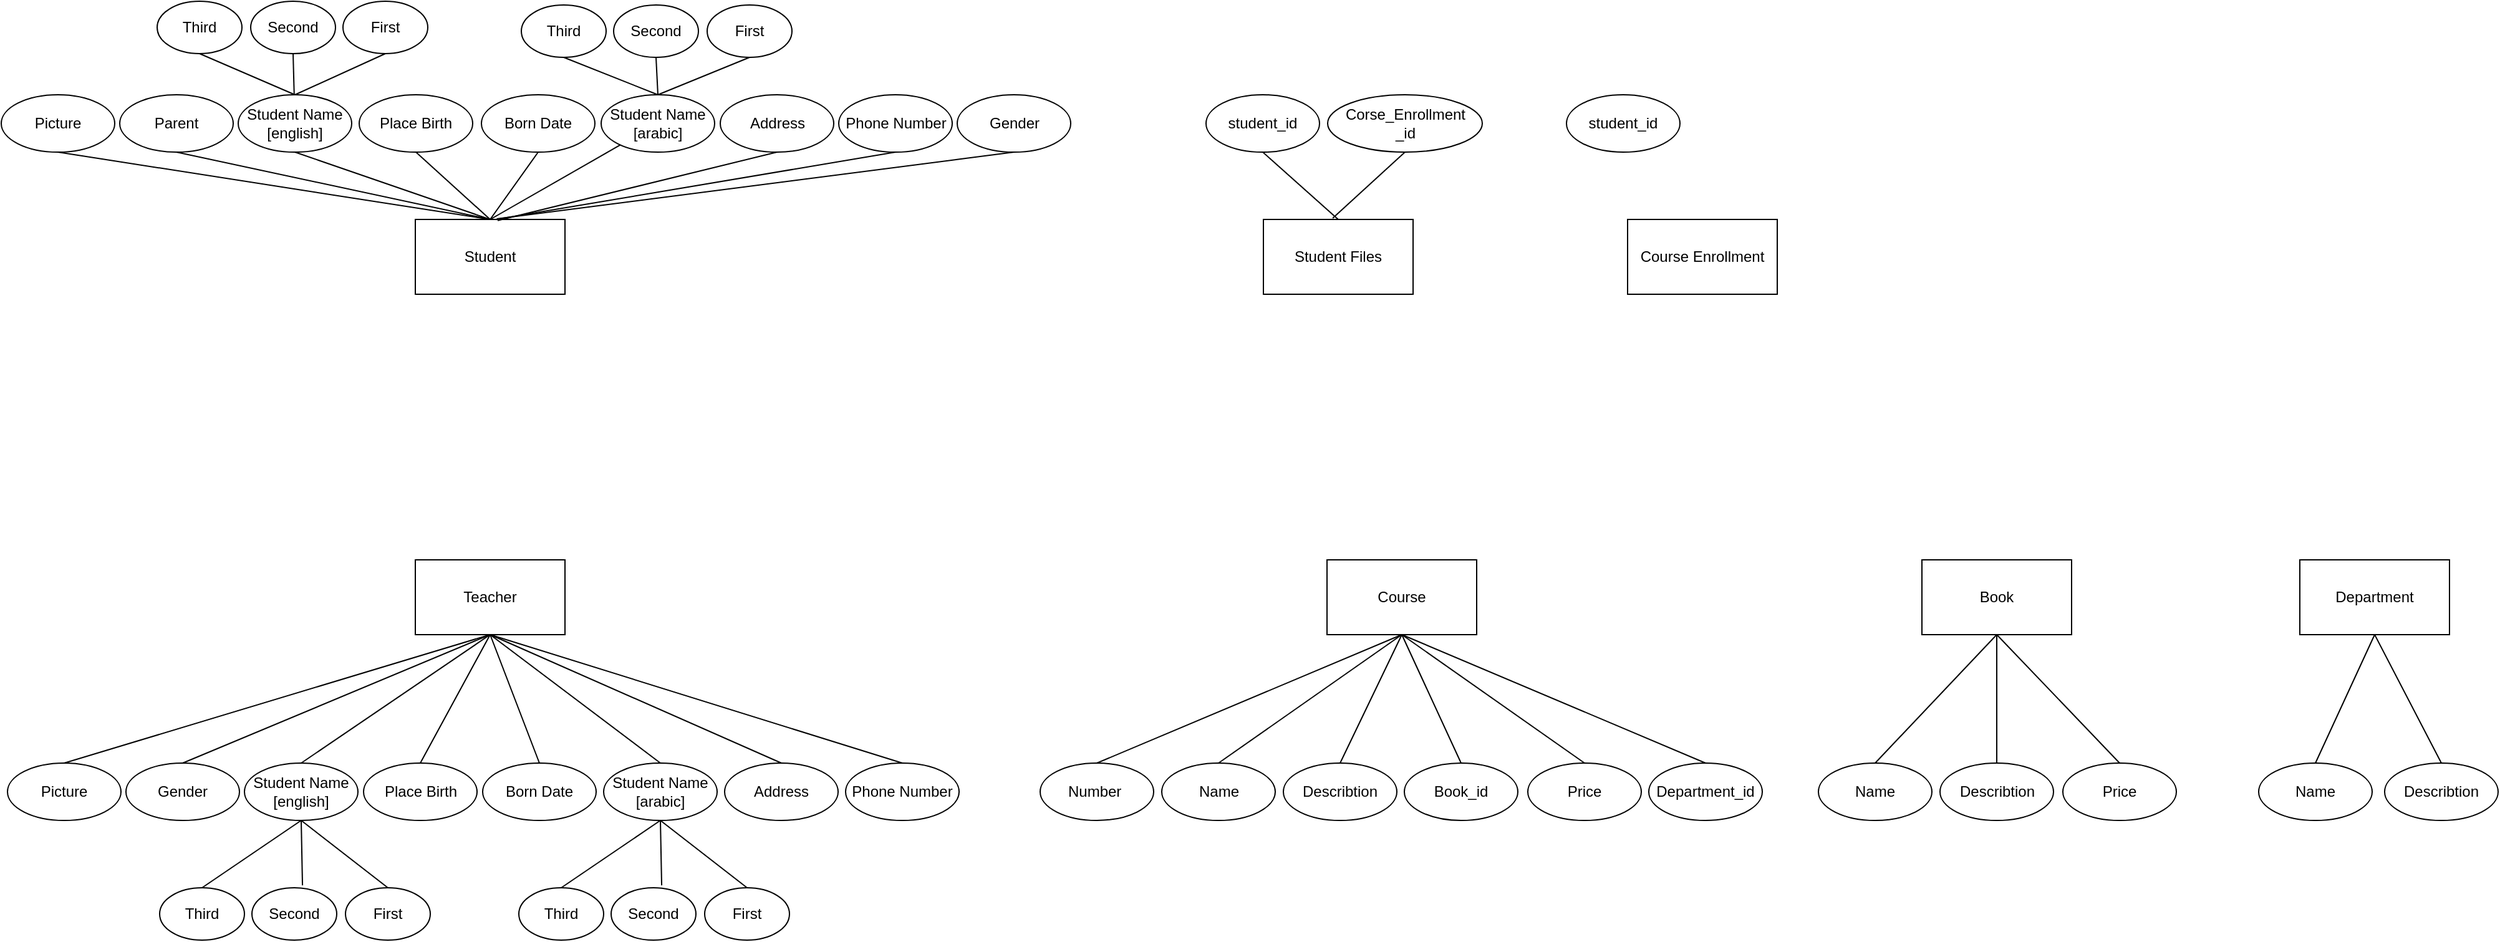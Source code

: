 <mxfile version="24.4.13" type="device">
  <diagram name="Page-1" id="BZ-p9tmqTAIbnMLlTcCO">
    <mxGraphModel dx="1757" dy="873" grid="0" gridSize="10" guides="1" tooltips="1" connect="1" arrows="1" fold="1" page="0" pageScale="1" pageWidth="827" pageHeight="1169" math="0" shadow="0">
      <root>
        <mxCell id="0" />
        <mxCell id="1" parent="0" />
        <mxCell id="Xwk9gsdMMxxRSrjiqG19-4" value="Student Name&lt;div&gt;[arabic]&lt;/div&gt;" style="ellipse;whiteSpace=wrap;html=1;" vertex="1" parent="1">
          <mxGeometry x="-11" y="-4" width="91" height="46" as="geometry" />
        </mxCell>
        <mxCell id="Xwk9gsdMMxxRSrjiqG19-5" value="Student" style="rounded=0;whiteSpace=wrap;html=1;" vertex="1" parent="1">
          <mxGeometry x="-160" y="96" width="120" height="60" as="geometry" />
        </mxCell>
        <mxCell id="Xwk9gsdMMxxRSrjiqG19-6" value="Third" style="ellipse;whiteSpace=wrap;html=1;" vertex="1" parent="1">
          <mxGeometry x="-75" y="-76" width="68" height="42" as="geometry" />
        </mxCell>
        <mxCell id="Xwk9gsdMMxxRSrjiqG19-7" value="First" style="ellipse;whiteSpace=wrap;html=1;" vertex="1" parent="1">
          <mxGeometry x="74" y="-76" width="68" height="42" as="geometry" />
        </mxCell>
        <mxCell id="Xwk9gsdMMxxRSrjiqG19-8" value="Second" style="ellipse;whiteSpace=wrap;html=1;" vertex="1" parent="1">
          <mxGeometry x="-1" y="-76" width="68" height="42" as="geometry" />
        </mxCell>
        <mxCell id="Xwk9gsdMMxxRSrjiqG19-12" value="" style="endArrow=none;html=1;rounded=0;entryX=0.5;entryY=1;entryDx=0;entryDy=0;exitX=0.5;exitY=0;exitDx=0;exitDy=0;" edge="1" parent="1" source="Xwk9gsdMMxxRSrjiqG19-4" target="Xwk9gsdMMxxRSrjiqG19-8">
          <mxGeometry width="50" height="50" relative="1" as="geometry">
            <mxPoint x="290.5" y="197" as="sourcePoint" />
            <mxPoint x="340.5" y="147" as="targetPoint" />
          </mxGeometry>
        </mxCell>
        <mxCell id="Xwk9gsdMMxxRSrjiqG19-13" value="" style="endArrow=none;html=1;rounded=0;entryX=0.5;entryY=1;entryDx=0;entryDy=0;exitX=0.5;exitY=0;exitDx=0;exitDy=0;" edge="1" parent="1" source="Xwk9gsdMMxxRSrjiqG19-4" target="Xwk9gsdMMxxRSrjiqG19-6">
          <mxGeometry width="50" height="50" relative="1" as="geometry">
            <mxPoint x="300.5" y="207" as="sourcePoint" />
            <mxPoint x="350.5" y="157" as="targetPoint" />
          </mxGeometry>
        </mxCell>
        <mxCell id="Xwk9gsdMMxxRSrjiqG19-14" value="" style="endArrow=none;html=1;rounded=0;exitX=0.5;exitY=1;exitDx=0;exitDy=0;entryX=0.5;entryY=0;entryDx=0;entryDy=0;" edge="1" parent="1" source="Xwk9gsdMMxxRSrjiqG19-7" target="Xwk9gsdMMxxRSrjiqG19-4">
          <mxGeometry width="50" height="50" relative="1" as="geometry">
            <mxPoint x="310.5" y="217" as="sourcePoint" />
            <mxPoint x="360.5" y="167" as="targetPoint" />
          </mxGeometry>
        </mxCell>
        <mxCell id="Xwk9gsdMMxxRSrjiqG19-15" value="" style="endArrow=none;html=1;rounded=0;exitX=0.5;exitY=0;exitDx=0;exitDy=0;" edge="1" parent="1" source="Xwk9gsdMMxxRSrjiqG19-5" target="Xwk9gsdMMxxRSrjiqG19-4">
          <mxGeometry width="50" height="50" relative="1" as="geometry">
            <mxPoint x="203" y="227" as="sourcePoint" />
            <mxPoint x="253" y="177" as="targetPoint" />
          </mxGeometry>
        </mxCell>
        <mxCell id="Xwk9gsdMMxxRSrjiqG19-20" value="Born Date" style="ellipse;whiteSpace=wrap;html=1;" vertex="1" parent="1">
          <mxGeometry x="-107" y="-4" width="91" height="46" as="geometry" />
        </mxCell>
        <mxCell id="Xwk9gsdMMxxRSrjiqG19-21" value="Place Birth" style="ellipse;whiteSpace=wrap;html=1;" vertex="1" parent="1">
          <mxGeometry x="-205" y="-4" width="91" height="46" as="geometry" />
        </mxCell>
        <mxCell id="Xwk9gsdMMxxRSrjiqG19-22" value="Address" style="ellipse;whiteSpace=wrap;html=1;" vertex="1" parent="1">
          <mxGeometry x="84.5" y="-4" width="91" height="46" as="geometry" />
        </mxCell>
        <mxCell id="Xwk9gsdMMxxRSrjiqG19-23" value="Phone Number" style="ellipse;whiteSpace=wrap;html=1;" vertex="1" parent="1">
          <mxGeometry x="179.5" y="-4" width="91" height="46" as="geometry" />
        </mxCell>
        <mxCell id="Xwk9gsdMMxxRSrjiqG19-24" value="Gender" style="ellipse;whiteSpace=wrap;html=1;" vertex="1" parent="1">
          <mxGeometry x="274.5" y="-4" width="91" height="46" as="geometry" />
        </mxCell>
        <mxCell id="Xwk9gsdMMxxRSrjiqG19-25" value="Picture" style="ellipse;whiteSpace=wrap;html=1;" vertex="1" parent="1">
          <mxGeometry x="-492" y="-4" width="91" height="46" as="geometry" />
        </mxCell>
        <mxCell id="Xwk9gsdMMxxRSrjiqG19-26" value="Parent" style="ellipse;whiteSpace=wrap;html=1;" vertex="1" parent="1">
          <mxGeometry x="-397" y="-4" width="91" height="46" as="geometry" />
        </mxCell>
        <mxCell id="Xwk9gsdMMxxRSrjiqG19-27" value="Third" style="ellipse;whiteSpace=wrap;html=1;" vertex="1" parent="1">
          <mxGeometry x="-367" y="-79" width="68" height="42" as="geometry" />
        </mxCell>
        <mxCell id="Xwk9gsdMMxxRSrjiqG19-28" value="First" style="ellipse;whiteSpace=wrap;html=1;" vertex="1" parent="1">
          <mxGeometry x="-218" y="-79" width="68" height="42" as="geometry" />
        </mxCell>
        <mxCell id="Xwk9gsdMMxxRSrjiqG19-29" value="Second" style="ellipse;whiteSpace=wrap;html=1;" vertex="1" parent="1">
          <mxGeometry x="-292" y="-79" width="68" height="42" as="geometry" />
        </mxCell>
        <mxCell id="Xwk9gsdMMxxRSrjiqG19-30" value="Student Name&lt;div&gt;[english]&lt;/div&gt;" style="ellipse;whiteSpace=wrap;html=1;" vertex="1" parent="1">
          <mxGeometry x="-302" y="-4" width="91" height="46" as="geometry" />
        </mxCell>
        <mxCell id="Xwk9gsdMMxxRSrjiqG19-31" value="" style="endArrow=none;html=1;rounded=0;entryX=0.5;entryY=1;entryDx=0;entryDy=0;exitX=0.561;exitY=-0.008;exitDx=0;exitDy=0;exitPerimeter=0;" edge="1" parent="1" source="Xwk9gsdMMxxRSrjiqG19-5" target="Xwk9gsdMMxxRSrjiqG19-23">
          <mxGeometry width="50" height="50" relative="1" as="geometry">
            <mxPoint x="6" y="197" as="sourcePoint" />
            <mxPoint x="56" y="147" as="targetPoint" />
          </mxGeometry>
        </mxCell>
        <mxCell id="Xwk9gsdMMxxRSrjiqG19-32" value="" style="endArrow=none;html=1;rounded=0;entryX=0.5;entryY=1;entryDx=0;entryDy=0;exitX=0.544;exitY=-0.008;exitDx=0;exitDy=0;exitPerimeter=0;" edge="1" parent="1" source="Xwk9gsdMMxxRSrjiqG19-5" target="Xwk9gsdMMxxRSrjiqG19-24">
          <mxGeometry width="50" height="50" relative="1" as="geometry">
            <mxPoint x="16" y="207" as="sourcePoint" />
            <mxPoint x="66" y="157" as="targetPoint" />
          </mxGeometry>
        </mxCell>
        <mxCell id="Xwk9gsdMMxxRSrjiqG19-33" value="" style="endArrow=none;html=1;rounded=0;entryX=0.5;entryY=1;entryDx=0;entryDy=0;exitX=0.5;exitY=0;exitDx=0;exitDy=0;" edge="1" parent="1" source="Xwk9gsdMMxxRSrjiqG19-5" target="Xwk9gsdMMxxRSrjiqG19-20">
          <mxGeometry width="50" height="50" relative="1" as="geometry">
            <mxPoint x="26" y="217" as="sourcePoint" />
            <mxPoint x="76" y="167" as="targetPoint" />
          </mxGeometry>
        </mxCell>
        <mxCell id="Xwk9gsdMMxxRSrjiqG19-34" value="" style="endArrow=none;html=1;rounded=0;entryX=0.5;entryY=1;entryDx=0;entryDy=0;exitX=0.5;exitY=0;exitDx=0;exitDy=0;" edge="1" parent="1" source="Xwk9gsdMMxxRSrjiqG19-5" target="Xwk9gsdMMxxRSrjiqG19-21">
          <mxGeometry width="50" height="50" relative="1" as="geometry">
            <mxPoint x="36" y="227" as="sourcePoint" />
            <mxPoint x="86" y="177" as="targetPoint" />
          </mxGeometry>
        </mxCell>
        <mxCell id="Xwk9gsdMMxxRSrjiqG19-35" value="" style="endArrow=none;html=1;rounded=0;entryX=0.5;entryY=1;entryDx=0;entryDy=0;exitX=0.5;exitY=0;exitDx=0;exitDy=0;" edge="1" parent="1" source="Xwk9gsdMMxxRSrjiqG19-5" target="Xwk9gsdMMxxRSrjiqG19-30">
          <mxGeometry width="50" height="50" relative="1" as="geometry">
            <mxPoint x="-144" y="83" as="sourcePoint" />
            <mxPoint x="96" y="187" as="targetPoint" />
          </mxGeometry>
        </mxCell>
        <mxCell id="Xwk9gsdMMxxRSrjiqG19-36" value="" style="endArrow=none;html=1;rounded=0;entryX=0.5;entryY=1;entryDx=0;entryDy=0;exitX=0.5;exitY=0;exitDx=0;exitDy=0;" edge="1" parent="1" source="Xwk9gsdMMxxRSrjiqG19-5" target="Xwk9gsdMMxxRSrjiqG19-26">
          <mxGeometry width="50" height="50" relative="1" as="geometry">
            <mxPoint x="56" y="247" as="sourcePoint" />
            <mxPoint x="106" y="197" as="targetPoint" />
          </mxGeometry>
        </mxCell>
        <mxCell id="Xwk9gsdMMxxRSrjiqG19-37" value="" style="endArrow=none;html=1;rounded=0;entryX=0.5;entryY=1;entryDx=0;entryDy=0;exitX=0.5;exitY=0;exitDx=0;exitDy=0;" edge="1" parent="1" source="Xwk9gsdMMxxRSrjiqG19-5" target="Xwk9gsdMMxxRSrjiqG19-25">
          <mxGeometry width="50" height="50" relative="1" as="geometry">
            <mxPoint x="-95" y="68" as="sourcePoint" />
            <mxPoint x="116" y="207" as="targetPoint" />
          </mxGeometry>
        </mxCell>
        <mxCell id="Xwk9gsdMMxxRSrjiqG19-38" value="" style="endArrow=none;html=1;rounded=0;entryX=0.5;entryY=1;entryDx=0;entryDy=0;" edge="1" parent="1" source="Xwk9gsdMMxxRSrjiqG19-30" target="Xwk9gsdMMxxRSrjiqG19-29">
          <mxGeometry width="50" height="50" relative="1" as="geometry">
            <mxPoint x="76" y="267" as="sourcePoint" />
            <mxPoint x="126" y="217" as="targetPoint" />
          </mxGeometry>
        </mxCell>
        <mxCell id="Xwk9gsdMMxxRSrjiqG19-39" value="" style="endArrow=none;html=1;rounded=0;entryX=0.5;entryY=1;entryDx=0;entryDy=0;exitX=0.5;exitY=0;exitDx=0;exitDy=0;" edge="1" parent="1" source="Xwk9gsdMMxxRSrjiqG19-30" target="Xwk9gsdMMxxRSrjiqG19-28">
          <mxGeometry width="50" height="50" relative="1" as="geometry">
            <mxPoint x="86" y="277" as="sourcePoint" />
            <mxPoint x="136" y="227" as="targetPoint" />
          </mxGeometry>
        </mxCell>
        <mxCell id="Xwk9gsdMMxxRSrjiqG19-40" value="" style="endArrow=none;html=1;rounded=0;entryX=0.5;entryY=1;entryDx=0;entryDy=0;exitX=0.5;exitY=0;exitDx=0;exitDy=0;" edge="1" parent="1" source="Xwk9gsdMMxxRSrjiqG19-30" target="Xwk9gsdMMxxRSrjiqG19-27">
          <mxGeometry width="50" height="50" relative="1" as="geometry">
            <mxPoint x="96" y="287" as="sourcePoint" />
            <mxPoint x="146" y="237" as="targetPoint" />
          </mxGeometry>
        </mxCell>
        <mxCell id="Xwk9gsdMMxxRSrjiqG19-42" value="" style="endArrow=none;html=1;rounded=0;exitX=0.55;exitY=0.015;exitDx=0;exitDy=0;exitPerimeter=0;entryX=0.5;entryY=1;entryDx=0;entryDy=0;" edge="1" parent="1" source="Xwk9gsdMMxxRSrjiqG19-5" target="Xwk9gsdMMxxRSrjiqG19-22">
          <mxGeometry width="50" height="50" relative="1" as="geometry">
            <mxPoint x="116" y="307" as="sourcePoint" />
            <mxPoint x="166" y="257" as="targetPoint" />
          </mxGeometry>
        </mxCell>
        <mxCell id="Xwk9gsdMMxxRSrjiqG19-43" value="Teacher" style="rounded=0;whiteSpace=wrap;html=1;" vertex="1" parent="1">
          <mxGeometry x="-160" y="369" width="120" height="60" as="geometry" />
        </mxCell>
        <mxCell id="Xwk9gsdMMxxRSrjiqG19-44" value="Student Name&lt;div&gt;[arabic]&lt;/div&gt;" style="ellipse;whiteSpace=wrap;html=1;" vertex="1" parent="1">
          <mxGeometry x="-9" y="532" width="91" height="46" as="geometry" />
        </mxCell>
        <mxCell id="Xwk9gsdMMxxRSrjiqG19-45" value="Third" style="ellipse;whiteSpace=wrap;html=1;" vertex="1" parent="1">
          <mxGeometry x="-77" y="632" width="68" height="42" as="geometry" />
        </mxCell>
        <mxCell id="Xwk9gsdMMxxRSrjiqG19-46" value="First" style="ellipse;whiteSpace=wrap;html=1;" vertex="1" parent="1">
          <mxGeometry x="72" y="632" width="68" height="42" as="geometry" />
        </mxCell>
        <mxCell id="Xwk9gsdMMxxRSrjiqG19-47" value="Second" style="ellipse;whiteSpace=wrap;html=1;" vertex="1" parent="1">
          <mxGeometry x="-3" y="632" width="68" height="42" as="geometry" />
        </mxCell>
        <mxCell id="Xwk9gsdMMxxRSrjiqG19-48" value="" style="endArrow=none;html=1;rounded=0;entryX=0.596;entryY=-0.046;entryDx=0;entryDy=0;exitX=0.5;exitY=1;exitDx=0;exitDy=0;entryPerimeter=0;" edge="1" parent="1" source="Xwk9gsdMMxxRSrjiqG19-44" target="Xwk9gsdMMxxRSrjiqG19-47">
          <mxGeometry width="50" height="50" relative="1" as="geometry">
            <mxPoint x="29" y="584" as="sourcePoint" />
            <mxPoint x="337.5" y="689" as="targetPoint" />
          </mxGeometry>
        </mxCell>
        <mxCell id="Xwk9gsdMMxxRSrjiqG19-49" value="" style="endArrow=none;html=1;rounded=0;entryX=0.5;entryY=0;entryDx=0;entryDy=0;exitX=0.5;exitY=1;exitDx=0;exitDy=0;" edge="1" parent="1" source="Xwk9gsdMMxxRSrjiqG19-44" target="Xwk9gsdMMxxRSrjiqG19-45">
          <mxGeometry width="50" height="50" relative="1" as="geometry">
            <mxPoint x="297.5" y="749" as="sourcePoint" />
            <mxPoint x="347.5" y="699" as="targetPoint" />
          </mxGeometry>
        </mxCell>
        <mxCell id="Xwk9gsdMMxxRSrjiqG19-50" value="" style="endArrow=none;html=1;rounded=0;exitX=0.5;exitY=0;exitDx=0;exitDy=0;entryX=0.5;entryY=1;entryDx=0;entryDy=0;" edge="1" parent="1" source="Xwk9gsdMMxxRSrjiqG19-46" target="Xwk9gsdMMxxRSrjiqG19-44">
          <mxGeometry width="50" height="50" relative="1" as="geometry">
            <mxPoint x="307.5" y="759" as="sourcePoint" />
            <mxPoint x="357.5" y="709" as="targetPoint" />
          </mxGeometry>
        </mxCell>
        <mxCell id="Xwk9gsdMMxxRSrjiqG19-51" value="" style="endArrow=none;html=1;rounded=0;exitX=0.5;exitY=0;exitDx=0;exitDy=0;entryX=0.5;entryY=1;entryDx=0;entryDy=0;" edge="1" parent="1" source="Xwk9gsdMMxxRSrjiqG19-44" target="Xwk9gsdMMxxRSrjiqG19-43">
          <mxGeometry width="50" height="50" relative="1" as="geometry">
            <mxPoint x="6" y="519" as="sourcePoint" />
            <mxPoint x="56" y="469" as="targetPoint" />
          </mxGeometry>
        </mxCell>
        <mxCell id="Xwk9gsdMMxxRSrjiqG19-52" value="Student Name&lt;div&gt;[english]&lt;/div&gt;" style="ellipse;whiteSpace=wrap;html=1;" vertex="1" parent="1">
          <mxGeometry x="-297" y="532" width="91" height="46" as="geometry" />
        </mxCell>
        <mxCell id="Xwk9gsdMMxxRSrjiqG19-53" value="Third" style="ellipse;whiteSpace=wrap;html=1;" vertex="1" parent="1">
          <mxGeometry x="-365" y="632" width="68" height="42" as="geometry" />
        </mxCell>
        <mxCell id="Xwk9gsdMMxxRSrjiqG19-54" value="First" style="ellipse;whiteSpace=wrap;html=1;" vertex="1" parent="1">
          <mxGeometry x="-216" y="632" width="68" height="42" as="geometry" />
        </mxCell>
        <mxCell id="Xwk9gsdMMxxRSrjiqG19-55" value="Second" style="ellipse;whiteSpace=wrap;html=1;" vertex="1" parent="1">
          <mxGeometry x="-291" y="632" width="68" height="42" as="geometry" />
        </mxCell>
        <mxCell id="Xwk9gsdMMxxRSrjiqG19-56" value="" style="endArrow=none;html=1;rounded=0;entryX=0.596;entryY=-0.046;entryDx=0;entryDy=0;exitX=0.5;exitY=1;exitDx=0;exitDy=0;entryPerimeter=0;" edge="1" parent="1" source="Xwk9gsdMMxxRSrjiqG19-52" target="Xwk9gsdMMxxRSrjiqG19-55">
          <mxGeometry width="50" height="50" relative="1" as="geometry">
            <mxPoint x="-259" y="584" as="sourcePoint" />
            <mxPoint x="49.5" y="689" as="targetPoint" />
          </mxGeometry>
        </mxCell>
        <mxCell id="Xwk9gsdMMxxRSrjiqG19-57" value="" style="endArrow=none;html=1;rounded=0;entryX=0.5;entryY=0;entryDx=0;entryDy=0;exitX=0.5;exitY=1;exitDx=0;exitDy=0;" edge="1" parent="1" source="Xwk9gsdMMxxRSrjiqG19-52" target="Xwk9gsdMMxxRSrjiqG19-53">
          <mxGeometry width="50" height="50" relative="1" as="geometry">
            <mxPoint x="9.5" y="749" as="sourcePoint" />
            <mxPoint x="59.5" y="699" as="targetPoint" />
          </mxGeometry>
        </mxCell>
        <mxCell id="Xwk9gsdMMxxRSrjiqG19-58" value="" style="endArrow=none;html=1;rounded=0;exitX=0.5;exitY=0;exitDx=0;exitDy=0;entryX=0.5;entryY=1;entryDx=0;entryDy=0;" edge="1" parent="1" source="Xwk9gsdMMxxRSrjiqG19-54" target="Xwk9gsdMMxxRSrjiqG19-52">
          <mxGeometry width="50" height="50" relative="1" as="geometry">
            <mxPoint x="19.5" y="759" as="sourcePoint" />
            <mxPoint x="69.5" y="709" as="targetPoint" />
          </mxGeometry>
        </mxCell>
        <mxCell id="Xwk9gsdMMxxRSrjiqG19-59" value="" style="endArrow=none;html=1;rounded=0;entryX=0.5;entryY=1;entryDx=0;entryDy=0;exitX=0.5;exitY=0;exitDx=0;exitDy=0;" edge="1" parent="1" source="Xwk9gsdMMxxRSrjiqG19-52" target="Xwk9gsdMMxxRSrjiqG19-43">
          <mxGeometry width="50" height="50" relative="1" as="geometry">
            <mxPoint x="6" y="646" as="sourcePoint" />
            <mxPoint x="56" y="596" as="targetPoint" />
          </mxGeometry>
        </mxCell>
        <mxCell id="Xwk9gsdMMxxRSrjiqG19-60" value="Born Date" style="ellipse;whiteSpace=wrap;html=1;" vertex="1" parent="1">
          <mxGeometry x="-106" y="532" width="91" height="46" as="geometry" />
        </mxCell>
        <mxCell id="Xwk9gsdMMxxRSrjiqG19-61" value="Place Birth" style="ellipse;whiteSpace=wrap;html=1;" vertex="1" parent="1">
          <mxGeometry x="-201.5" y="532" width="91" height="46" as="geometry" />
        </mxCell>
        <mxCell id="Xwk9gsdMMxxRSrjiqG19-62" value="Address" style="ellipse;whiteSpace=wrap;html=1;" vertex="1" parent="1">
          <mxGeometry x="88" y="532" width="91" height="46" as="geometry" />
        </mxCell>
        <mxCell id="Xwk9gsdMMxxRSrjiqG19-63" value="Phone Number" style="ellipse;whiteSpace=wrap;html=1;" vertex="1" parent="1">
          <mxGeometry x="185" y="532" width="91" height="46" as="geometry" />
        </mxCell>
        <mxCell id="Xwk9gsdMMxxRSrjiqG19-64" value="Gender" style="ellipse;whiteSpace=wrap;html=1;" vertex="1" parent="1">
          <mxGeometry x="-392" y="532" width="91" height="46" as="geometry" />
        </mxCell>
        <mxCell id="Xwk9gsdMMxxRSrjiqG19-65" value="Picture" style="ellipse;whiteSpace=wrap;html=1;" vertex="1" parent="1">
          <mxGeometry x="-487" y="532" width="91" height="46" as="geometry" />
        </mxCell>
        <mxCell id="Xwk9gsdMMxxRSrjiqG19-66" value="" style="endArrow=none;html=1;rounded=0;entryX=0.5;entryY=0;entryDx=0;entryDy=0;exitX=0.5;exitY=1;exitDx=0;exitDy=0;" edge="1" parent="1" source="Xwk9gsdMMxxRSrjiqG19-43" target="Xwk9gsdMMxxRSrjiqG19-65">
          <mxGeometry width="50" height="50" relative="1" as="geometry">
            <mxPoint x="6" y="456" as="sourcePoint" />
            <mxPoint x="56" y="406" as="targetPoint" />
          </mxGeometry>
        </mxCell>
        <mxCell id="Xwk9gsdMMxxRSrjiqG19-67" value="" style="endArrow=none;html=1;rounded=0;exitX=0.5;exitY=1;exitDx=0;exitDy=0;entryX=0.5;entryY=0;entryDx=0;entryDy=0;" edge="1" parent="1" source="Xwk9gsdMMxxRSrjiqG19-43" target="Xwk9gsdMMxxRSrjiqG19-63">
          <mxGeometry width="50" height="50" relative="1" as="geometry">
            <mxPoint x="16" y="466" as="sourcePoint" />
            <mxPoint x="66" y="416" as="targetPoint" />
          </mxGeometry>
        </mxCell>
        <mxCell id="Xwk9gsdMMxxRSrjiqG19-68" value="" style="endArrow=none;html=1;rounded=0;entryX=0.5;entryY=1;entryDx=0;entryDy=0;exitX=0.5;exitY=0;exitDx=0;exitDy=0;" edge="1" parent="1" source="Xwk9gsdMMxxRSrjiqG19-62" target="Xwk9gsdMMxxRSrjiqG19-43">
          <mxGeometry width="50" height="50" relative="1" as="geometry">
            <mxPoint x="26" y="476" as="sourcePoint" />
            <mxPoint x="76" y="426" as="targetPoint" />
          </mxGeometry>
        </mxCell>
        <mxCell id="Xwk9gsdMMxxRSrjiqG19-69" value="" style="endArrow=none;html=1;rounded=0;entryX=0.5;entryY=1;entryDx=0;entryDy=0;exitX=0.5;exitY=0;exitDx=0;exitDy=0;" edge="1" parent="1" source="Xwk9gsdMMxxRSrjiqG19-61" target="Xwk9gsdMMxxRSrjiqG19-43">
          <mxGeometry width="50" height="50" relative="1" as="geometry">
            <mxPoint x="36" y="486" as="sourcePoint" />
            <mxPoint x="86" y="436" as="targetPoint" />
          </mxGeometry>
        </mxCell>
        <mxCell id="Xwk9gsdMMxxRSrjiqG19-70" value="" style="endArrow=none;html=1;rounded=0;exitX=0.5;exitY=0;exitDx=0;exitDy=0;entryX=0.5;entryY=1;entryDx=0;entryDy=0;" edge="1" parent="1" source="Xwk9gsdMMxxRSrjiqG19-60" target="Xwk9gsdMMxxRSrjiqG19-43">
          <mxGeometry width="50" height="50" relative="1" as="geometry">
            <mxPoint x="46" y="496" as="sourcePoint" />
            <mxPoint x="96" y="446" as="targetPoint" />
          </mxGeometry>
        </mxCell>
        <mxCell id="Xwk9gsdMMxxRSrjiqG19-71" value="" style="endArrow=none;html=1;rounded=0;exitX=0.5;exitY=0;exitDx=0;exitDy=0;entryX=0.5;entryY=1;entryDx=0;entryDy=0;" edge="1" parent="1" source="Xwk9gsdMMxxRSrjiqG19-64" target="Xwk9gsdMMxxRSrjiqG19-43">
          <mxGeometry width="50" height="50" relative="1" as="geometry">
            <mxPoint x="56" y="506" as="sourcePoint" />
            <mxPoint x="106" y="456" as="targetPoint" />
          </mxGeometry>
        </mxCell>
        <mxCell id="Xwk9gsdMMxxRSrjiqG19-72" value="Course" style="rounded=0;whiteSpace=wrap;html=1;" vertex="1" parent="1">
          <mxGeometry x="571" y="369" width="120" height="60" as="geometry" />
        </mxCell>
        <mxCell id="Xwk9gsdMMxxRSrjiqG19-73" value="Describtion" style="ellipse;whiteSpace=wrap;html=1;" vertex="1" parent="1">
          <mxGeometry x="536" y="532" width="91" height="46" as="geometry" />
        </mxCell>
        <mxCell id="Xwk9gsdMMxxRSrjiqG19-74" value="Name" style="ellipse;whiteSpace=wrap;html=1;" vertex="1" parent="1">
          <mxGeometry x="438.5" y="532" width="91" height="46" as="geometry" />
        </mxCell>
        <mxCell id="Xwk9gsdMMxxRSrjiqG19-75" value="Number&amp;nbsp;" style="ellipse;whiteSpace=wrap;html=1;" vertex="1" parent="1">
          <mxGeometry x="341" y="532" width="91" height="46" as="geometry" />
        </mxCell>
        <mxCell id="Xwk9gsdMMxxRSrjiqG19-76" value="" style="endArrow=none;html=1;rounded=0;exitX=0.5;exitY=0;exitDx=0;exitDy=0;entryX=0.5;entryY=1;entryDx=0;entryDy=0;" edge="1" parent="1" source="Xwk9gsdMMxxRSrjiqG19-73" target="Xwk9gsdMMxxRSrjiqG19-72">
          <mxGeometry width="50" height="50" relative="1" as="geometry">
            <mxPoint x="352" y="516" as="sourcePoint" />
            <mxPoint x="402" y="466" as="targetPoint" />
          </mxGeometry>
        </mxCell>
        <mxCell id="Xwk9gsdMMxxRSrjiqG19-77" value="" style="endArrow=none;html=1;rounded=0;entryX=0.5;entryY=1;entryDx=0;entryDy=0;exitX=0.5;exitY=0;exitDx=0;exitDy=0;" edge="1" parent="1" source="Xwk9gsdMMxxRSrjiqG19-75" target="Xwk9gsdMMxxRSrjiqG19-72">
          <mxGeometry width="50" height="50" relative="1" as="geometry">
            <mxPoint x="362" y="526" as="sourcePoint" />
            <mxPoint x="412" y="476" as="targetPoint" />
          </mxGeometry>
        </mxCell>
        <mxCell id="Xwk9gsdMMxxRSrjiqG19-78" value="" style="endArrow=none;html=1;rounded=0;entryX=0.5;entryY=1;entryDx=0;entryDy=0;exitX=0.5;exitY=0;exitDx=0;exitDy=0;" edge="1" parent="1" source="Xwk9gsdMMxxRSrjiqG19-74" target="Xwk9gsdMMxxRSrjiqG19-72">
          <mxGeometry width="50" height="50" relative="1" as="geometry">
            <mxPoint x="372" y="536" as="sourcePoint" />
            <mxPoint x="422" y="486" as="targetPoint" />
          </mxGeometry>
        </mxCell>
        <mxCell id="Xwk9gsdMMxxRSrjiqG19-79" value="Book" style="rounded=0;whiteSpace=wrap;html=1;" vertex="1" parent="1">
          <mxGeometry x="1048" y="369" width="120" height="60" as="geometry" />
        </mxCell>
        <mxCell id="Xwk9gsdMMxxRSrjiqG19-80" value="Describtion" style="ellipse;whiteSpace=wrap;html=1;" vertex="1" parent="1">
          <mxGeometry x="1062.5" y="532" width="91" height="46" as="geometry" />
        </mxCell>
        <mxCell id="Xwk9gsdMMxxRSrjiqG19-81" value="Name" style="ellipse;whiteSpace=wrap;html=1;" vertex="1" parent="1">
          <mxGeometry x="965" y="532" width="91" height="46" as="geometry" />
        </mxCell>
        <mxCell id="Xwk9gsdMMxxRSrjiqG19-83" value="" style="endArrow=none;html=1;rounded=0;exitX=0.5;exitY=0;exitDx=0;exitDy=0;entryX=0.5;entryY=1;entryDx=0;entryDy=0;" edge="1" parent="1" source="Xwk9gsdMMxxRSrjiqG19-80" target="Xwk9gsdMMxxRSrjiqG19-79">
          <mxGeometry width="50" height="50" relative="1" as="geometry">
            <mxPoint x="976" y="516" as="sourcePoint" />
            <mxPoint x="1026" y="466" as="targetPoint" />
          </mxGeometry>
        </mxCell>
        <mxCell id="Xwk9gsdMMxxRSrjiqG19-85" value="" style="endArrow=none;html=1;rounded=0;entryX=0.5;entryY=1;entryDx=0;entryDy=0;exitX=0.5;exitY=0;exitDx=0;exitDy=0;" edge="1" parent="1" source="Xwk9gsdMMxxRSrjiqG19-81" target="Xwk9gsdMMxxRSrjiqG19-79">
          <mxGeometry width="50" height="50" relative="1" as="geometry">
            <mxPoint x="996" y="536" as="sourcePoint" />
            <mxPoint x="1046" y="486" as="targetPoint" />
          </mxGeometry>
        </mxCell>
        <mxCell id="Xwk9gsdMMxxRSrjiqG19-86" value="Book_id" style="ellipse;whiteSpace=wrap;html=1;" vertex="1" parent="1">
          <mxGeometry x="633" y="532" width="91" height="46" as="geometry" />
        </mxCell>
        <mxCell id="Xwk9gsdMMxxRSrjiqG19-87" value="Price" style="ellipse;whiteSpace=wrap;html=1;" vertex="1" parent="1">
          <mxGeometry x="1161" y="532" width="91" height="46" as="geometry" />
        </mxCell>
        <mxCell id="Xwk9gsdMMxxRSrjiqG19-88" value="Price" style="ellipse;whiteSpace=wrap;html=1;" vertex="1" parent="1">
          <mxGeometry x="732" y="532" width="91" height="46" as="geometry" />
        </mxCell>
        <mxCell id="Xwk9gsdMMxxRSrjiqG19-89" value="" style="endArrow=none;html=1;rounded=0;entryX=0.5;entryY=1;entryDx=0;entryDy=0;exitX=0.5;exitY=0;exitDx=0;exitDy=0;" edge="1" parent="1" source="Xwk9gsdMMxxRSrjiqG19-87" target="Xwk9gsdMMxxRSrjiqG19-79">
          <mxGeometry width="50" height="50" relative="1" as="geometry">
            <mxPoint x="759" y="509" as="sourcePoint" />
            <mxPoint x="809" y="459" as="targetPoint" />
          </mxGeometry>
        </mxCell>
        <mxCell id="Xwk9gsdMMxxRSrjiqG19-90" value="" style="endArrow=none;html=1;rounded=0;entryX=0.5;entryY=0;entryDx=0;entryDy=0;exitX=0.5;exitY=1;exitDx=0;exitDy=0;" edge="1" parent="1" source="Xwk9gsdMMxxRSrjiqG19-72" target="Xwk9gsdMMxxRSrjiqG19-88">
          <mxGeometry width="50" height="50" relative="1" as="geometry">
            <mxPoint x="657" y="519" as="sourcePoint" />
            <mxPoint x="707" y="469" as="targetPoint" />
          </mxGeometry>
        </mxCell>
        <mxCell id="Xwk9gsdMMxxRSrjiqG19-91" value="" style="endArrow=none;html=1;rounded=0;entryX=0.5;entryY=1;entryDx=0;entryDy=0;exitX=0.5;exitY=0;exitDx=0;exitDy=0;" edge="1" parent="1" source="Xwk9gsdMMxxRSrjiqG19-86" target="Xwk9gsdMMxxRSrjiqG19-72">
          <mxGeometry width="50" height="50" relative="1" as="geometry">
            <mxPoint x="667" y="529" as="sourcePoint" />
            <mxPoint x="717" y="479" as="targetPoint" />
          </mxGeometry>
        </mxCell>
        <mxCell id="Xwk9gsdMMxxRSrjiqG19-92" value="Department" style="rounded=0;whiteSpace=wrap;html=1;" vertex="1" parent="1">
          <mxGeometry x="1351" y="369" width="120" height="60" as="geometry" />
        </mxCell>
        <mxCell id="Xwk9gsdMMxxRSrjiqG19-93" value="Describtion" style="ellipse;whiteSpace=wrap;html=1;" vertex="1" parent="1">
          <mxGeometry x="1419" y="532" width="91" height="46" as="geometry" />
        </mxCell>
        <mxCell id="Xwk9gsdMMxxRSrjiqG19-94" value="Name" style="ellipse;whiteSpace=wrap;html=1;" vertex="1" parent="1">
          <mxGeometry x="1318" y="532" width="91" height="46" as="geometry" />
        </mxCell>
        <mxCell id="Xwk9gsdMMxxRSrjiqG19-95" value="" style="endArrow=none;html=1;rounded=0;exitX=0.5;exitY=0;exitDx=0;exitDy=0;entryX=0.5;entryY=1;entryDx=0;entryDy=0;" edge="1" parent="1" source="Xwk9gsdMMxxRSrjiqG19-93" target="Xwk9gsdMMxxRSrjiqG19-92">
          <mxGeometry width="50" height="50" relative="1" as="geometry">
            <mxPoint x="1279" y="516" as="sourcePoint" />
            <mxPoint x="1329" y="466" as="targetPoint" />
          </mxGeometry>
        </mxCell>
        <mxCell id="Xwk9gsdMMxxRSrjiqG19-96" value="" style="endArrow=none;html=1;rounded=0;entryX=0.5;entryY=1;entryDx=0;entryDy=0;exitX=0.5;exitY=0;exitDx=0;exitDy=0;" edge="1" parent="1" source="Xwk9gsdMMxxRSrjiqG19-94" target="Xwk9gsdMMxxRSrjiqG19-92">
          <mxGeometry width="50" height="50" relative="1" as="geometry">
            <mxPoint x="1299" y="536" as="sourcePoint" />
            <mxPoint x="1349" y="486" as="targetPoint" />
          </mxGeometry>
        </mxCell>
        <mxCell id="Xwk9gsdMMxxRSrjiqG19-106" value="Department_id" style="ellipse;whiteSpace=wrap;html=1;" vertex="1" parent="1">
          <mxGeometry x="829" y="532" width="91" height="46" as="geometry" />
        </mxCell>
        <mxCell id="Xwk9gsdMMxxRSrjiqG19-107" value="" style="endArrow=none;html=1;rounded=0;exitX=0.5;exitY=1;exitDx=0;exitDy=0;entryX=0.5;entryY=0;entryDx=0;entryDy=0;" edge="1" parent="1" source="Xwk9gsdMMxxRSrjiqG19-72" target="Xwk9gsdMMxxRSrjiqG19-106">
          <mxGeometry width="50" height="50" relative="1" as="geometry">
            <mxPoint x="1005" y="417" as="sourcePoint" />
            <mxPoint x="1055" y="367" as="targetPoint" />
          </mxGeometry>
        </mxCell>
        <mxCell id="Xwk9gsdMMxxRSrjiqG19-108" value="Student Files" style="rounded=0;whiteSpace=wrap;html=1;" vertex="1" parent="1">
          <mxGeometry x="520" y="96" width="120" height="60" as="geometry" />
        </mxCell>
        <mxCell id="Xwk9gsdMMxxRSrjiqG19-109" value="student_id" style="ellipse;whiteSpace=wrap;html=1;" vertex="1" parent="1">
          <mxGeometry x="474" y="-4" width="91" height="46" as="geometry" />
        </mxCell>
        <mxCell id="Xwk9gsdMMxxRSrjiqG19-110" value="Corse_Enrollment&lt;div&gt;_id&lt;/div&gt;" style="ellipse;whiteSpace=wrap;html=1;" vertex="1" parent="1">
          <mxGeometry x="571.5" y="-4" width="124" height="46" as="geometry" />
        </mxCell>
        <mxCell id="Xwk9gsdMMxxRSrjiqG19-112" value="" style="endArrow=none;html=1;rounded=0;exitX=0.5;exitY=1;exitDx=0;exitDy=0;entryX=0.5;entryY=0;entryDx=0;entryDy=0;" edge="1" parent="1" source="Xwk9gsdMMxxRSrjiqG19-109" target="Xwk9gsdMMxxRSrjiqG19-108">
          <mxGeometry width="50" height="50" relative="1" as="geometry">
            <mxPoint x="518" y="155" as="sourcePoint" />
            <mxPoint x="568" y="105" as="targetPoint" />
          </mxGeometry>
        </mxCell>
        <mxCell id="Xwk9gsdMMxxRSrjiqG19-113" value="" style="endArrow=none;html=1;rounded=0;entryX=0.5;entryY=1;entryDx=0;entryDy=0;exitX=0.463;exitY=-0.017;exitDx=0;exitDy=0;exitPerimeter=0;" edge="1" parent="1" source="Xwk9gsdMMxxRSrjiqG19-108" target="Xwk9gsdMMxxRSrjiqG19-110">
          <mxGeometry width="50" height="50" relative="1" as="geometry">
            <mxPoint x="518" y="155" as="sourcePoint" />
            <mxPoint x="568" y="105" as="targetPoint" />
          </mxGeometry>
        </mxCell>
        <mxCell id="Xwk9gsdMMxxRSrjiqG19-114" value="Course Enrollment" style="rounded=0;whiteSpace=wrap;html=1;" vertex="1" parent="1">
          <mxGeometry x="812" y="96" width="120" height="60" as="geometry" />
        </mxCell>
        <mxCell id="Xwk9gsdMMxxRSrjiqG19-115" value="student_id" style="ellipse;whiteSpace=wrap;html=1;" vertex="1" parent="1">
          <mxGeometry x="763" y="-4" width="91" height="46" as="geometry" />
        </mxCell>
      </root>
    </mxGraphModel>
  </diagram>
</mxfile>
